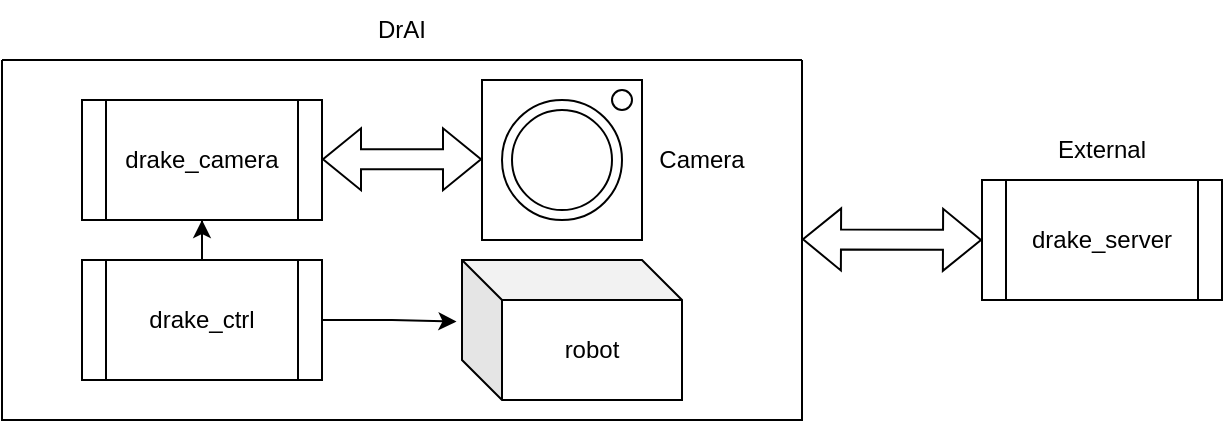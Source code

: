 <mxfile version="23.1.5" type="device">
  <diagram name="Page-1" id="552uGr7zyixlnv8Pp70b">
    <mxGraphModel dx="2365" dy="1089" grid="1" gridSize="10" guides="1" tooltips="1" connect="1" arrows="1" fold="1" page="1" pageScale="1" pageWidth="850" pageHeight="1100" math="0" shadow="0">
      <root>
        <mxCell id="0" />
        <mxCell id="1" parent="0" />
        <mxCell id="YHl18E6LDPa5VTadlNP5-5" value="" style="swimlane;startSize=0;" parent="1" vertex="1">
          <mxGeometry x="-120" y="50" width="400" height="180" as="geometry" />
        </mxCell>
        <mxCell id="YHl18E6LDPa5VTadlNP5-3" value="drake_camera" style="shape=process;whiteSpace=wrap;html=1;backgroundOutline=1;" parent="YHl18E6LDPa5VTadlNP5-5" vertex="1">
          <mxGeometry x="40" y="20" width="120" height="60" as="geometry" />
        </mxCell>
        <mxCell id="YHl18E6LDPa5VTadlNP5-7" style="edgeStyle=orthogonalEdgeStyle;rounded=0;orthogonalLoop=1;jettySize=auto;html=1;entryX=0.5;entryY=1;entryDx=0;entryDy=0;" parent="YHl18E6LDPa5VTadlNP5-5" source="YHl18E6LDPa5VTadlNP5-4" target="YHl18E6LDPa5VTadlNP5-3" edge="1">
          <mxGeometry relative="1" as="geometry" />
        </mxCell>
        <mxCell id="YHl18E6LDPa5VTadlNP5-4" value="drake_ctrl" style="shape=process;whiteSpace=wrap;html=1;backgroundOutline=1;" parent="YHl18E6LDPa5VTadlNP5-5" vertex="1">
          <mxGeometry x="40" y="100" width="120" height="60" as="geometry" />
        </mxCell>
        <mxCell id="YHl18E6LDPa5VTadlNP5-14" value="" style="shape=flexArrow;endArrow=classic;startArrow=classic;html=1;rounded=0;" parent="YHl18E6LDPa5VTadlNP5-5" edge="1">
          <mxGeometry width="100" height="100" relative="1" as="geometry">
            <mxPoint x="240" y="49.63" as="sourcePoint" />
            <mxPoint x="160" y="49.63" as="targetPoint" />
          </mxGeometry>
        </mxCell>
        <mxCell id="YHl18E6LDPa5VTadlNP5-17" value="" style="whiteSpace=wrap;html=1;aspect=fixed;" parent="YHl18E6LDPa5VTadlNP5-5" vertex="1">
          <mxGeometry x="240" y="10" width="80" height="80" as="geometry" />
        </mxCell>
        <mxCell id="YHl18E6LDPa5VTadlNP5-18" value="" style="ellipse;whiteSpace=wrap;html=1;aspect=fixed;" parent="YHl18E6LDPa5VTadlNP5-5" vertex="1">
          <mxGeometry x="250" y="20" width="60" height="60" as="geometry" />
        </mxCell>
        <mxCell id="YHl18E6LDPa5VTadlNP5-19" value="" style="ellipse;whiteSpace=wrap;html=1;aspect=fixed;" parent="YHl18E6LDPa5VTadlNP5-5" vertex="1">
          <mxGeometry x="255" y="25" width="50" height="50" as="geometry" />
        </mxCell>
        <mxCell id="YHl18E6LDPa5VTadlNP5-20" value="" style="ellipse;whiteSpace=wrap;html=1;aspect=fixed;" parent="YHl18E6LDPa5VTadlNP5-5" vertex="1">
          <mxGeometry x="305" y="15" width="10" height="10" as="geometry" />
        </mxCell>
        <mxCell id="YHl18E6LDPa5VTadlNP5-21" value="Camera" style="text;html=1;align=center;verticalAlign=middle;whiteSpace=wrap;rounded=0;" parent="YHl18E6LDPa5VTadlNP5-5" vertex="1">
          <mxGeometry x="320" y="35" width="60" height="30" as="geometry" />
        </mxCell>
        <mxCell id="YHl18E6LDPa5VTadlNP5-22" value="robot" style="shape=cube;whiteSpace=wrap;html=1;boundedLbl=1;backgroundOutline=1;darkOpacity=0.05;darkOpacity2=0.1;" parent="YHl18E6LDPa5VTadlNP5-5" vertex="1">
          <mxGeometry x="230" y="100" width="110" height="70" as="geometry" />
        </mxCell>
        <mxCell id="YHl18E6LDPa5VTadlNP5-23" style="edgeStyle=orthogonalEdgeStyle;rounded=0;orthogonalLoop=1;jettySize=auto;html=1;entryX=-0.025;entryY=0.44;entryDx=0;entryDy=0;entryPerimeter=0;" parent="YHl18E6LDPa5VTadlNP5-5" source="YHl18E6LDPa5VTadlNP5-4" target="YHl18E6LDPa5VTadlNP5-22" edge="1">
          <mxGeometry relative="1" as="geometry" />
        </mxCell>
        <mxCell id="YHl18E6LDPa5VTadlNP5-8" value="drake_server" style="shape=process;whiteSpace=wrap;html=1;backgroundOutline=1;" parent="1" vertex="1">
          <mxGeometry x="370" y="110" width="120" height="60" as="geometry" />
        </mxCell>
        <mxCell id="YHl18E6LDPa5VTadlNP5-11" value="" style="shape=flexArrow;endArrow=classic;startArrow=classic;html=1;rounded=0;entryX=0;entryY=0.5;entryDx=0;entryDy=0;" parent="1" target="YHl18E6LDPa5VTadlNP5-8" edge="1">
          <mxGeometry width="100" height="100" relative="1" as="geometry">
            <mxPoint x="280" y="139.63" as="sourcePoint" />
            <mxPoint x="340" y="139.63" as="targetPoint" />
          </mxGeometry>
        </mxCell>
        <mxCell id="YHl18E6LDPa5VTadlNP5-12" value="DrAI" style="text;html=1;align=center;verticalAlign=middle;whiteSpace=wrap;rounded=0;" parent="1" vertex="1">
          <mxGeometry x="50" y="20" width="60" height="30" as="geometry" />
        </mxCell>
        <mxCell id="YHl18E6LDPa5VTadlNP5-13" value="External" style="text;html=1;align=center;verticalAlign=middle;whiteSpace=wrap;rounded=0;" parent="1" vertex="1">
          <mxGeometry x="400" y="80" width="60" height="30" as="geometry" />
        </mxCell>
      </root>
    </mxGraphModel>
  </diagram>
</mxfile>

